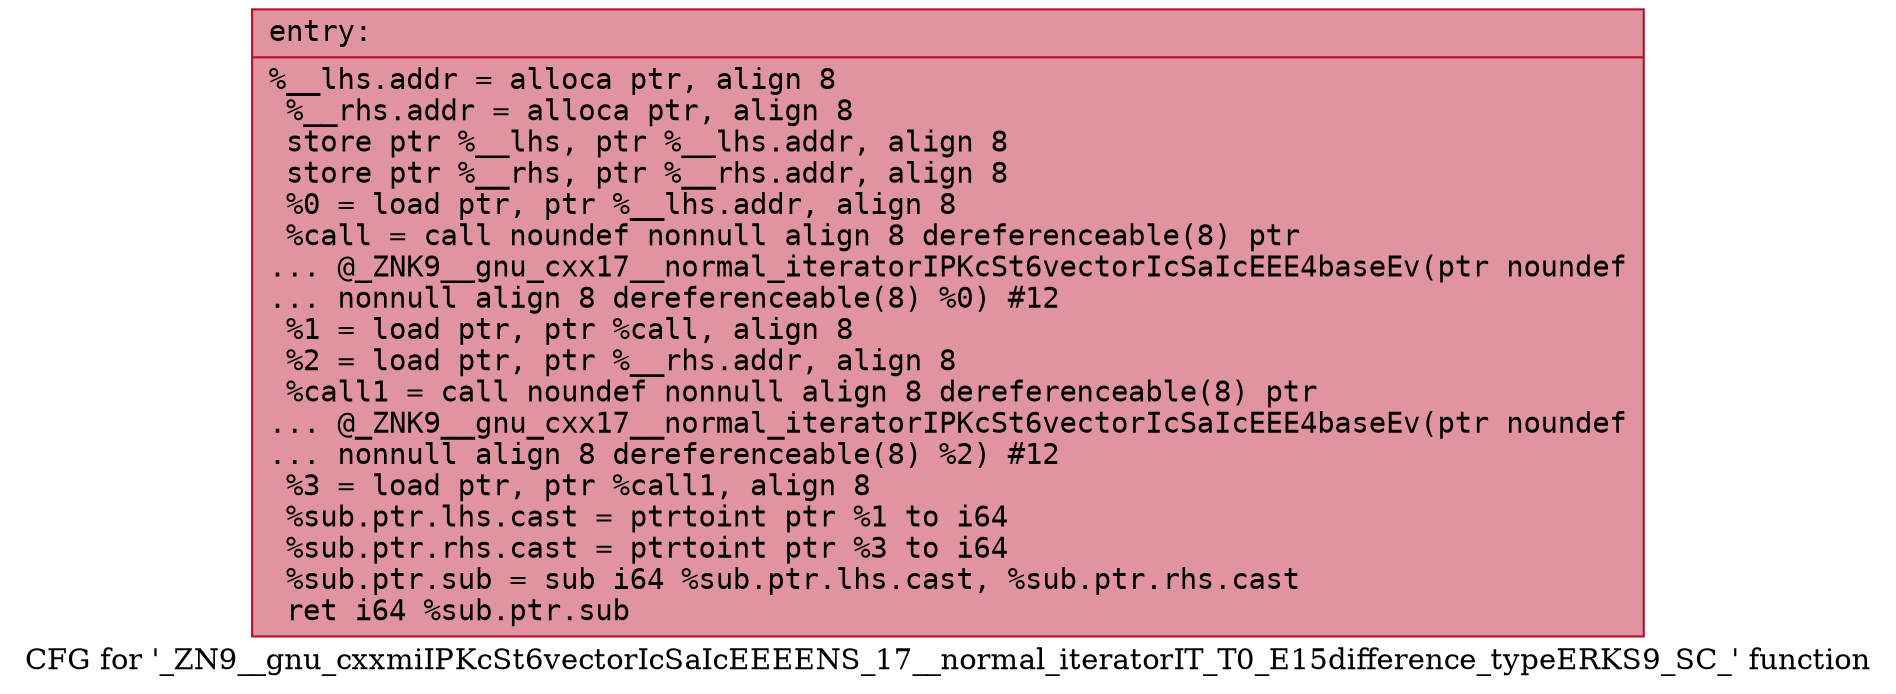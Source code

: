 digraph "CFG for '_ZN9__gnu_cxxmiIPKcSt6vectorIcSaIcEEEENS_17__normal_iteratorIT_T0_E15difference_typeERKS9_SC_' function" {
	label="CFG for '_ZN9__gnu_cxxmiIPKcSt6vectorIcSaIcEEEENS_17__normal_iteratorIT_T0_E15difference_typeERKS9_SC_' function";

	Node0x5555abc84b90 [shape=record,color="#b70d28ff", style=filled, fillcolor="#b70d2870" fontname="Courier",label="{entry:\l|  %__lhs.addr = alloca ptr, align 8\l  %__rhs.addr = alloca ptr, align 8\l  store ptr %__lhs, ptr %__lhs.addr, align 8\l  store ptr %__rhs, ptr %__rhs.addr, align 8\l  %0 = load ptr, ptr %__lhs.addr, align 8\l  %call = call noundef nonnull align 8 dereferenceable(8) ptr\l... @_ZNK9__gnu_cxx17__normal_iteratorIPKcSt6vectorIcSaIcEEE4baseEv(ptr noundef\l... nonnull align 8 dereferenceable(8) %0) #12\l  %1 = load ptr, ptr %call, align 8\l  %2 = load ptr, ptr %__rhs.addr, align 8\l  %call1 = call noundef nonnull align 8 dereferenceable(8) ptr\l... @_ZNK9__gnu_cxx17__normal_iteratorIPKcSt6vectorIcSaIcEEE4baseEv(ptr noundef\l... nonnull align 8 dereferenceable(8) %2) #12\l  %3 = load ptr, ptr %call1, align 8\l  %sub.ptr.lhs.cast = ptrtoint ptr %1 to i64\l  %sub.ptr.rhs.cast = ptrtoint ptr %3 to i64\l  %sub.ptr.sub = sub i64 %sub.ptr.lhs.cast, %sub.ptr.rhs.cast\l  ret i64 %sub.ptr.sub\l}"];
}
